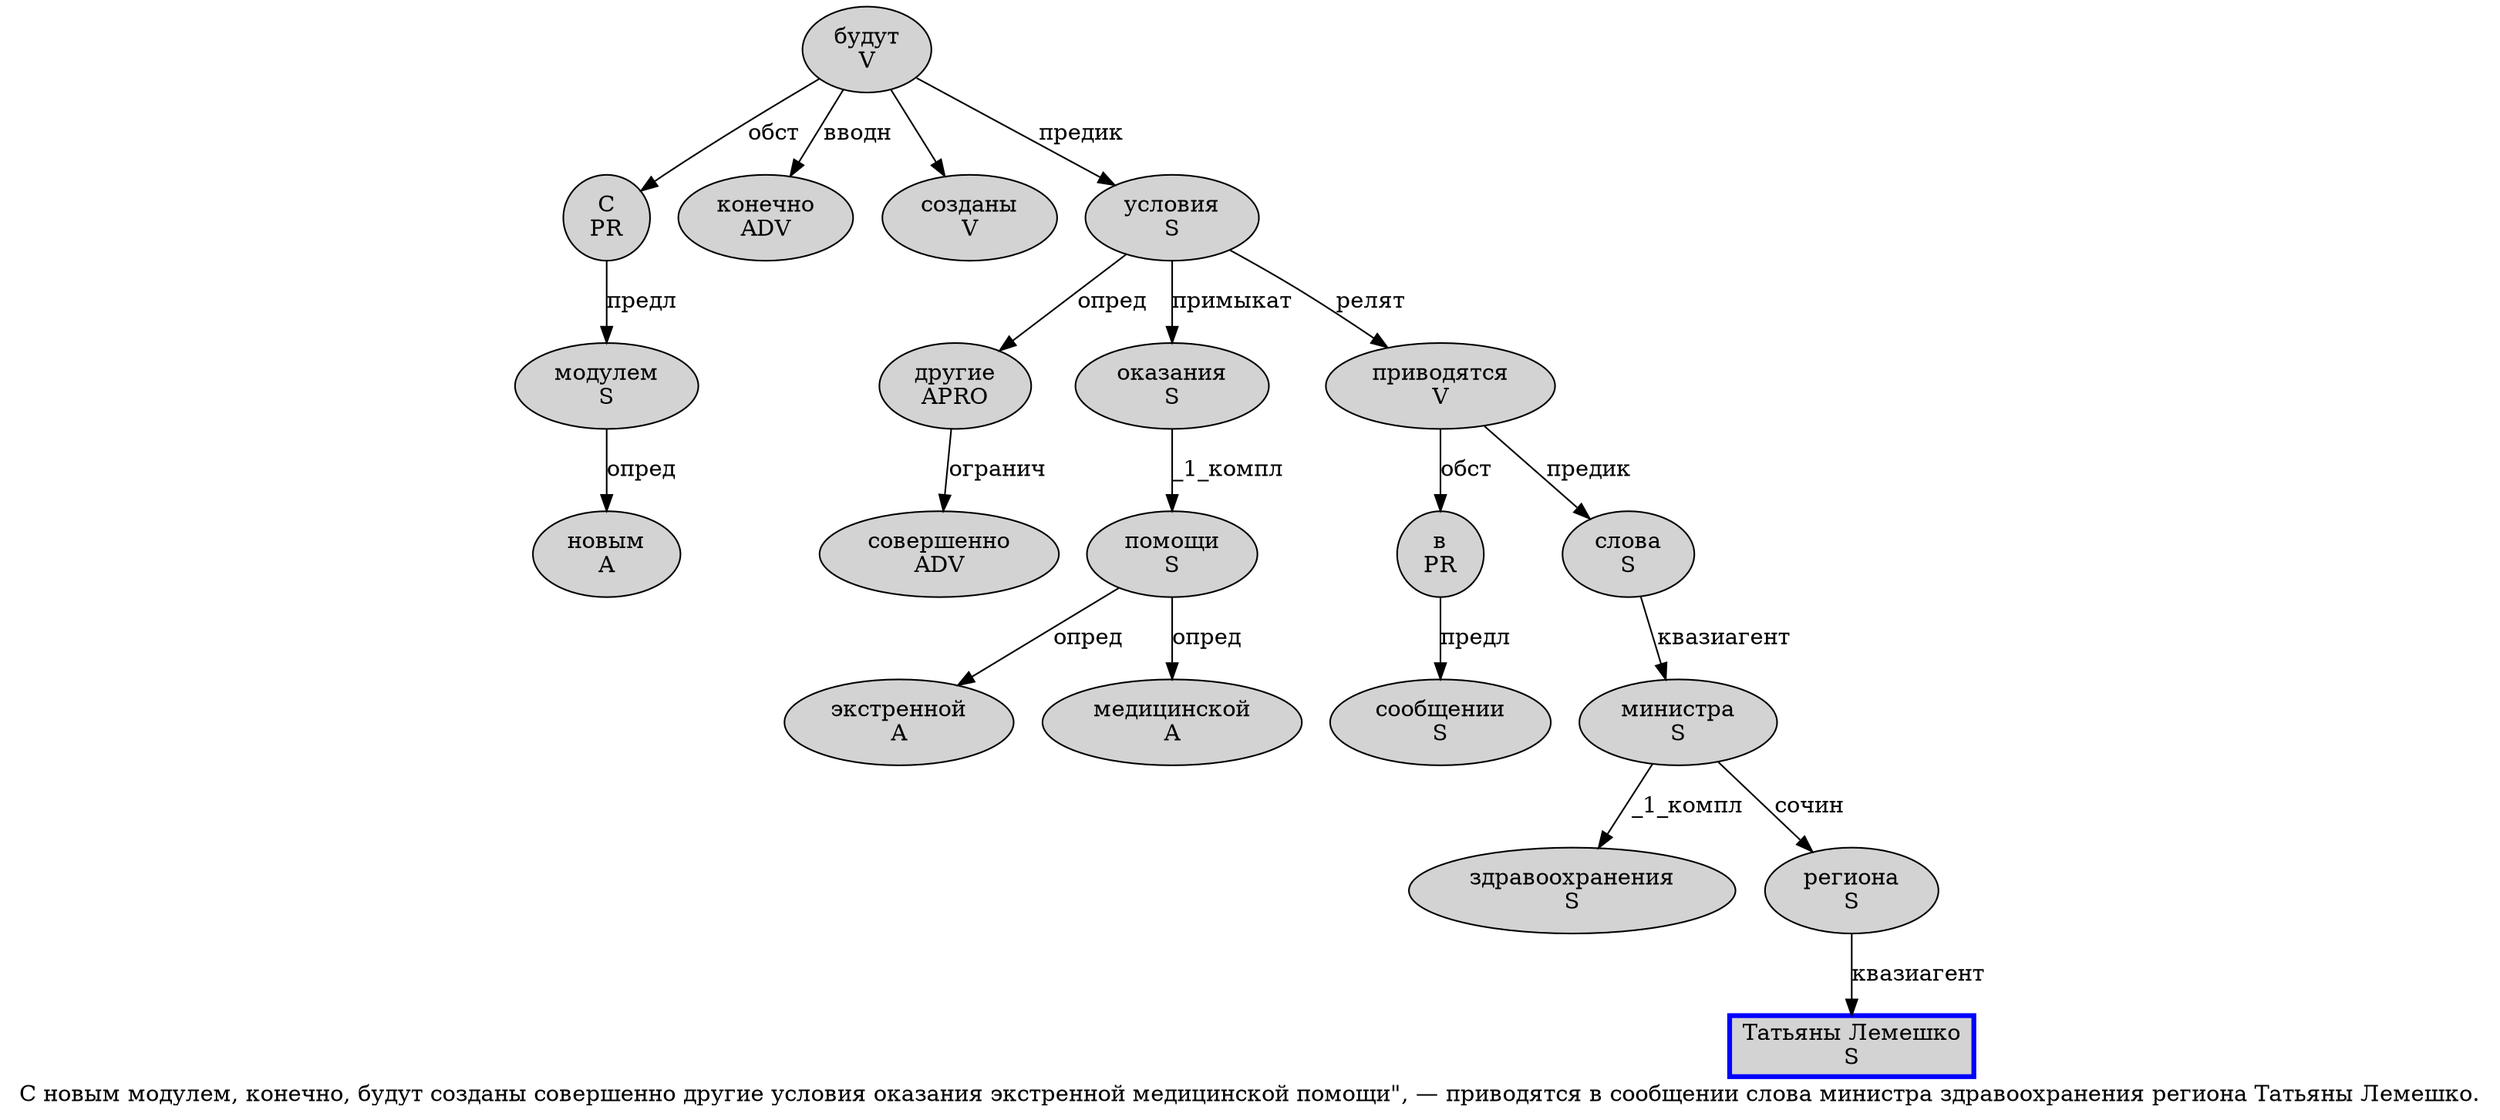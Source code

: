 digraph SENTENCE_33 {
	graph [label="С новым модулем, конечно, будут созданы совершенно другие условия оказания экстренной медицинской помощи\", — приводятся в сообщении слова министра здравоохранения региона Татьяны Лемешко."]
	node [style=filled]
		0 [label="С
PR" color="" fillcolor=lightgray penwidth=1 shape=ellipse]
		1 [label="новым
A" color="" fillcolor=lightgray penwidth=1 shape=ellipse]
		2 [label="модулем
S" color="" fillcolor=lightgray penwidth=1 shape=ellipse]
		4 [label="конечно
ADV" color="" fillcolor=lightgray penwidth=1 shape=ellipse]
		6 [label="будут
V" color="" fillcolor=lightgray penwidth=1 shape=ellipse]
		7 [label="созданы
V" color="" fillcolor=lightgray penwidth=1 shape=ellipse]
		8 [label="совершенно
ADV" color="" fillcolor=lightgray penwidth=1 shape=ellipse]
		9 [label="другие
APRO" color="" fillcolor=lightgray penwidth=1 shape=ellipse]
		10 [label="условия
S" color="" fillcolor=lightgray penwidth=1 shape=ellipse]
		11 [label="оказания
S" color="" fillcolor=lightgray penwidth=1 shape=ellipse]
		12 [label="экстренной
A" color="" fillcolor=lightgray penwidth=1 shape=ellipse]
		13 [label="медицинской
A" color="" fillcolor=lightgray penwidth=1 shape=ellipse]
		14 [label="помощи
S" color="" fillcolor=lightgray penwidth=1 shape=ellipse]
		18 [label="приводятся
V" color="" fillcolor=lightgray penwidth=1 shape=ellipse]
		19 [label="в
PR" color="" fillcolor=lightgray penwidth=1 shape=ellipse]
		20 [label="сообщении
S" color="" fillcolor=lightgray penwidth=1 shape=ellipse]
		21 [label="слова
S" color="" fillcolor=lightgray penwidth=1 shape=ellipse]
		22 [label="министра
S" color="" fillcolor=lightgray penwidth=1 shape=ellipse]
		23 [label="здравоохранения
S" color="" fillcolor=lightgray penwidth=1 shape=ellipse]
		24 [label="региона
S" color="" fillcolor=lightgray penwidth=1 shape=ellipse]
		25 [label="Татьяны Лемешко
S" color=blue fillcolor=lightgray penwidth=3 shape=box]
			14 -> 12 [label="опред"]
			14 -> 13 [label="опред"]
			22 -> 23 [label="_1_компл"]
			22 -> 24 [label="сочин"]
			9 -> 8 [label="огранич"]
			11 -> 14 [label="_1_компл"]
			2 -> 1 [label="опред"]
			10 -> 9 [label="опред"]
			10 -> 11 [label="примыкат"]
			10 -> 18 [label="релят"]
			6 -> 0 [label="обст"]
			6 -> 4 [label="вводн"]
			6 -> 7
			6 -> 10 [label="предик"]
			0 -> 2 [label="предл"]
			24 -> 25 [label="квазиагент"]
			21 -> 22 [label="квазиагент"]
			18 -> 19 [label="обст"]
			18 -> 21 [label="предик"]
			19 -> 20 [label="предл"]
}